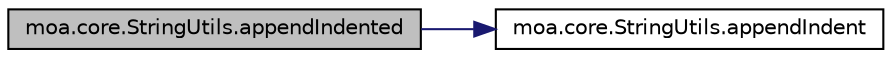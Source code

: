 digraph G
{
  edge [fontname="Helvetica",fontsize="10",labelfontname="Helvetica",labelfontsize="10"];
  node [fontname="Helvetica",fontsize="10",shape=record];
  rankdir=LR;
  Node1 [label="moa.core.StringUtils.appendIndented",height=0.2,width=0.4,color="black", fillcolor="grey75", style="filled" fontcolor="black"];
  Node1 -> Node2 [color="midnightblue",fontsize="10",style="solid",fontname="Helvetica"];
  Node2 [label="moa.core.StringUtils.appendIndent",height=0.2,width=0.4,color="black", fillcolor="white", style="filled",URL="$classmoa_1_1core_1_1StringUtils.html#ae40387694e10c8bd6fbca8c7160392a5"];
}
